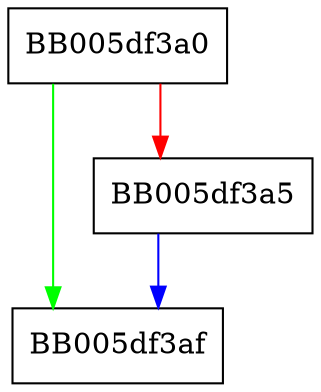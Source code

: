 digraph EVP_PKEY_meth_get_public_check {
  node [shape="box"];
  graph [splines=ortho];
  BB005df3a0 -> BB005df3af [color="green"];
  BB005df3a0 -> BB005df3a5 [color="red"];
  BB005df3a5 -> BB005df3af [color="blue"];
}